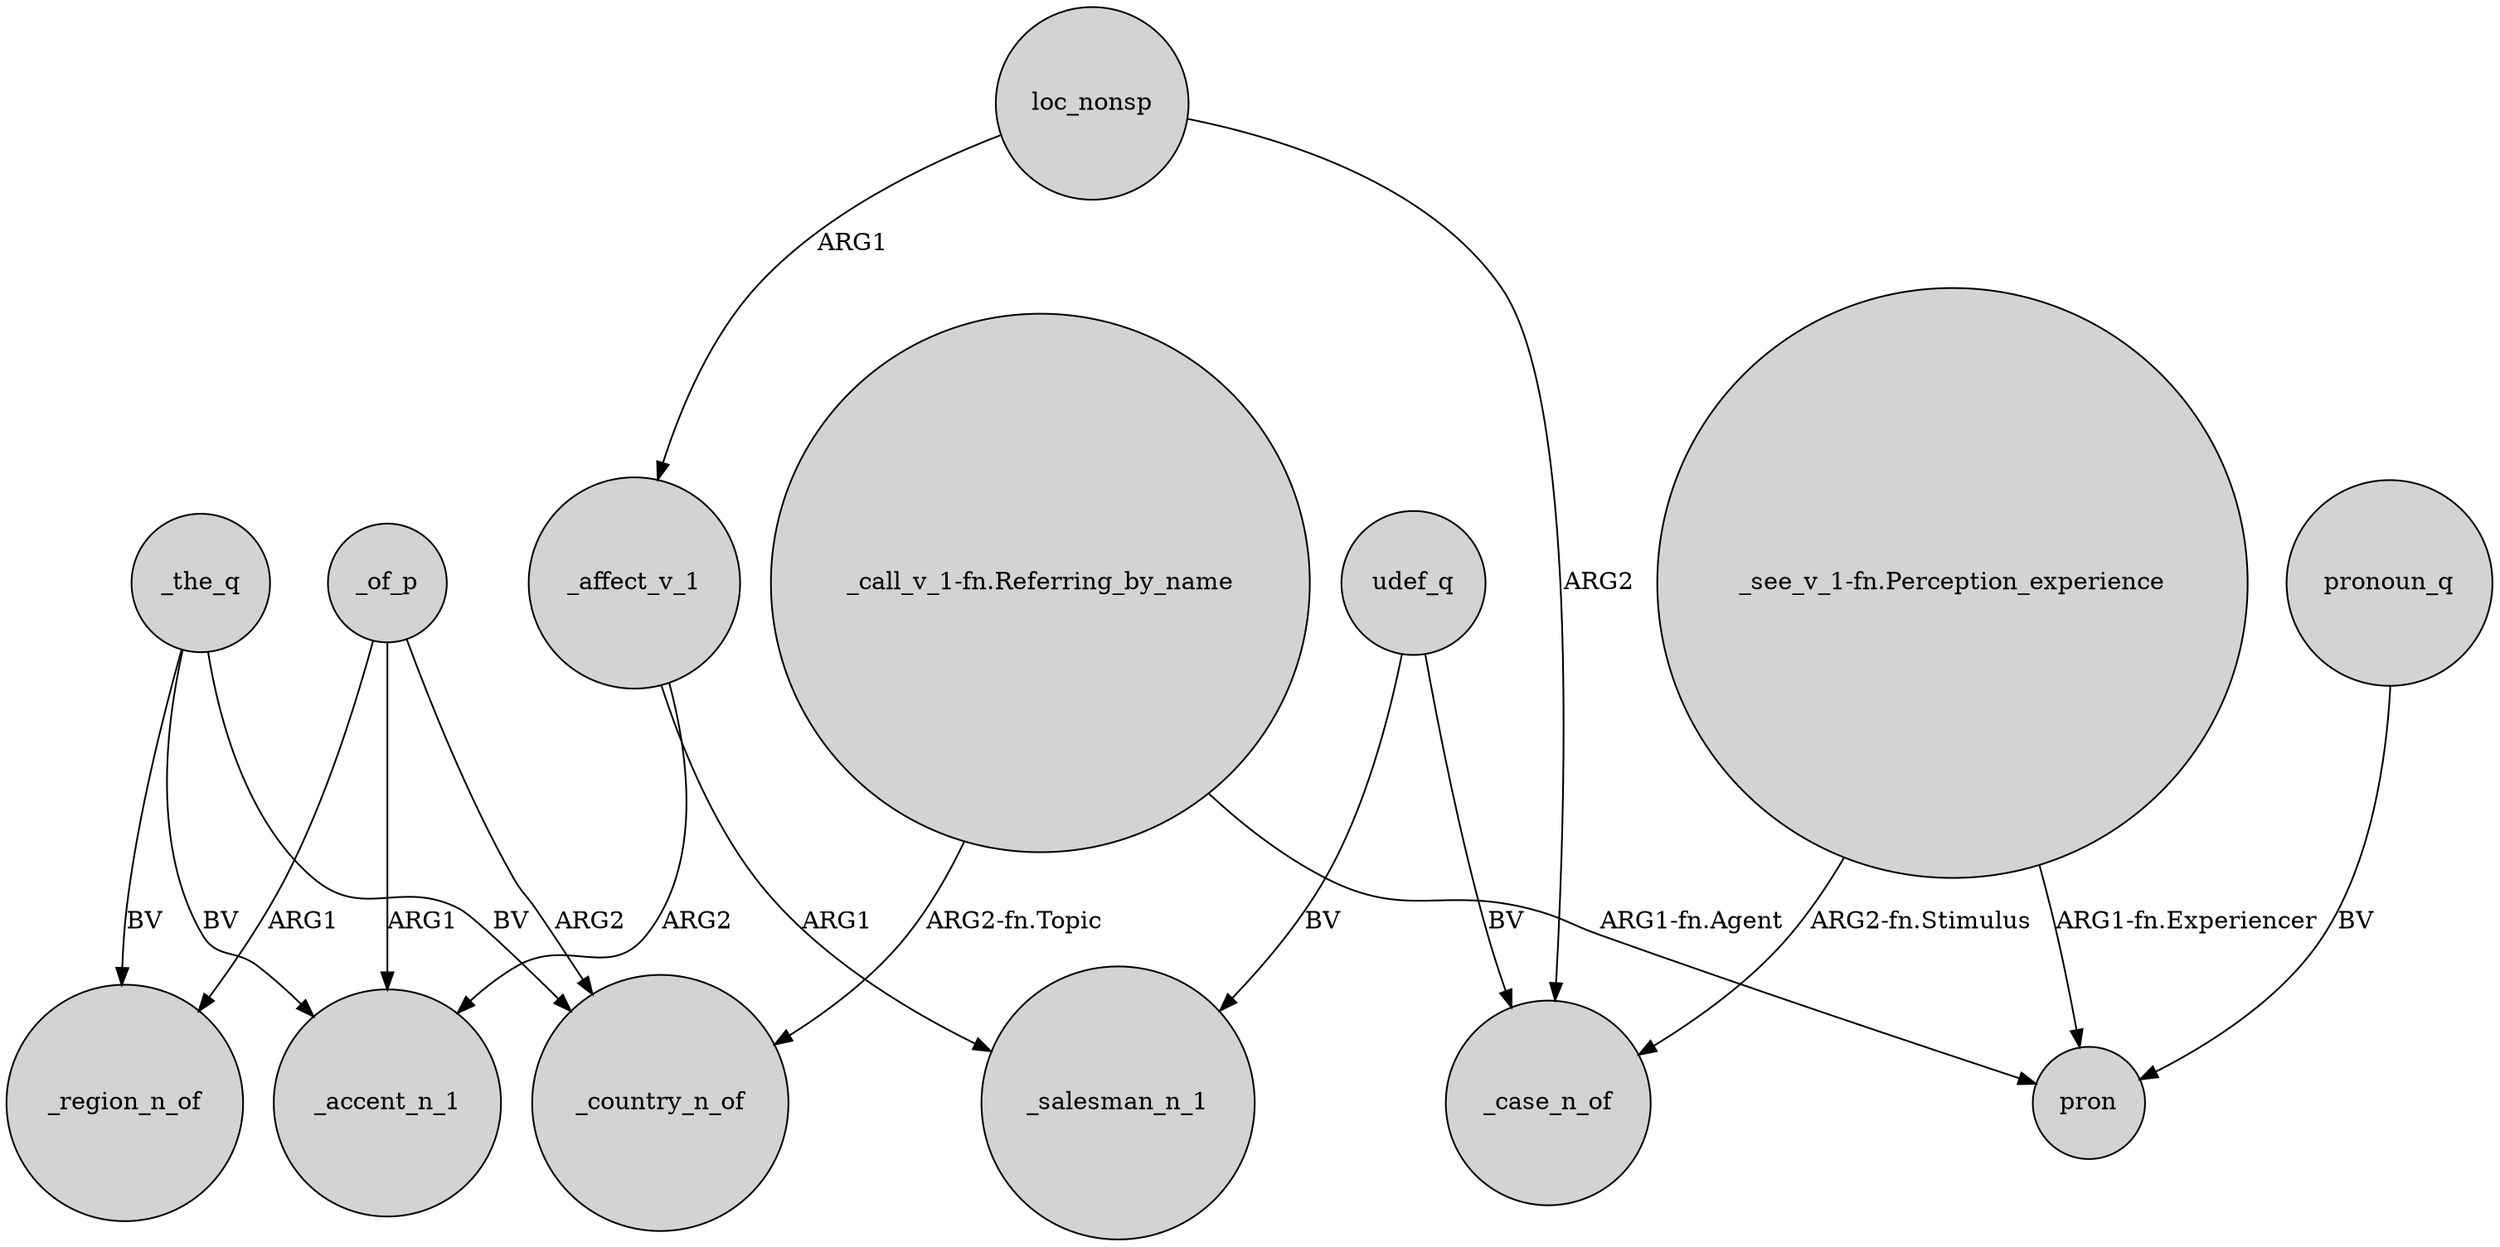 digraph {
	node [shape=circle style=filled]
	_of_p -> _country_n_of [label=ARG2]
	_the_q -> _country_n_of [label=BV]
	udef_q -> _salesman_n_1 [label=BV]
	loc_nonsp -> _affect_v_1 [label=ARG1]
	_the_q -> _accent_n_1 [label=BV]
	"_see_v_1-fn.Perception_experience" -> _case_n_of [label="ARG2-fn.Stimulus"]
	"_see_v_1-fn.Perception_experience" -> pron [label="ARG1-fn.Experiencer"]
	_affect_v_1 -> _accent_n_1 [label=ARG2]
	_of_p -> _region_n_of [label=ARG1]
	"_call_v_1-fn.Referring_by_name" -> pron [label="ARG1-fn.Agent"]
	udef_q -> _case_n_of [label=BV]
	loc_nonsp -> _case_n_of [label=ARG2]
	_affect_v_1 -> _salesman_n_1 [label=ARG1]
	"_call_v_1-fn.Referring_by_name" -> _country_n_of [label="ARG2-fn.Topic"]
	_the_q -> _region_n_of [label=BV]
	_of_p -> _accent_n_1 [label=ARG1]
	pronoun_q -> pron [label=BV]
}
